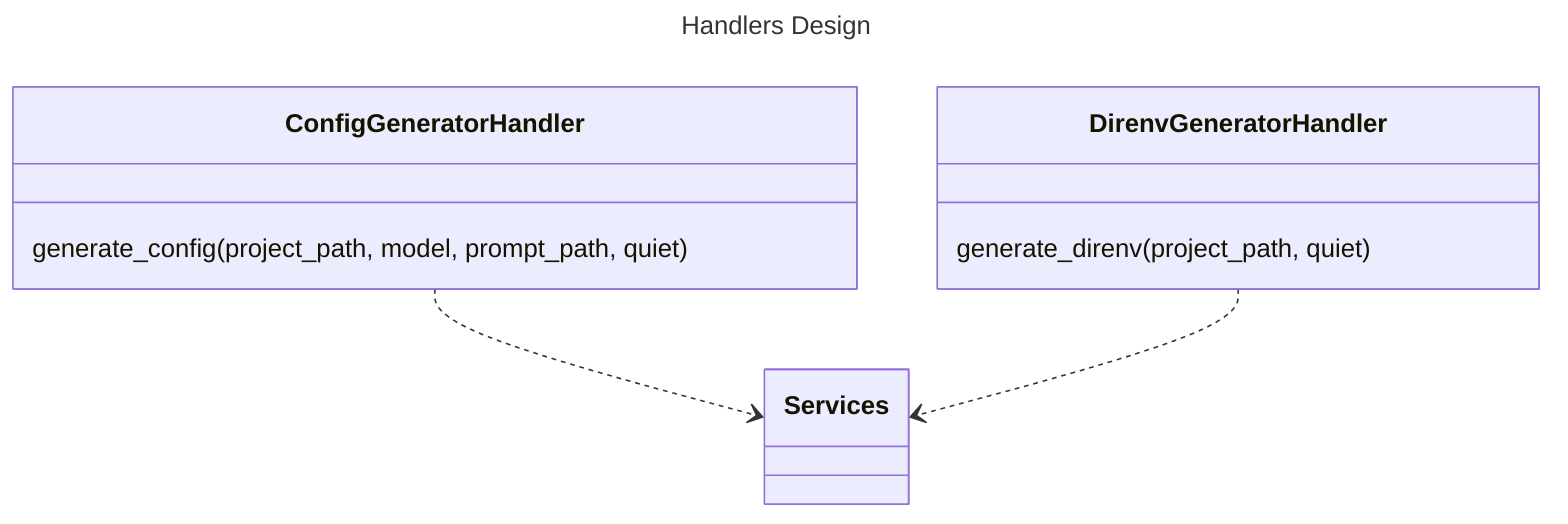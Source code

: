 ---
title: Handlers Design
---
classDiagram
    class ConfigGeneratorHandler {
        generate_config(project_path, model, prompt_path, quiet)
    }

    class DirenvGeneratorHandler {
        generate_direnv(project_path, quiet)
    }

    ConfigGeneratorHandler  ..> Services
    DirenvGeneratorHandler  ..> Services